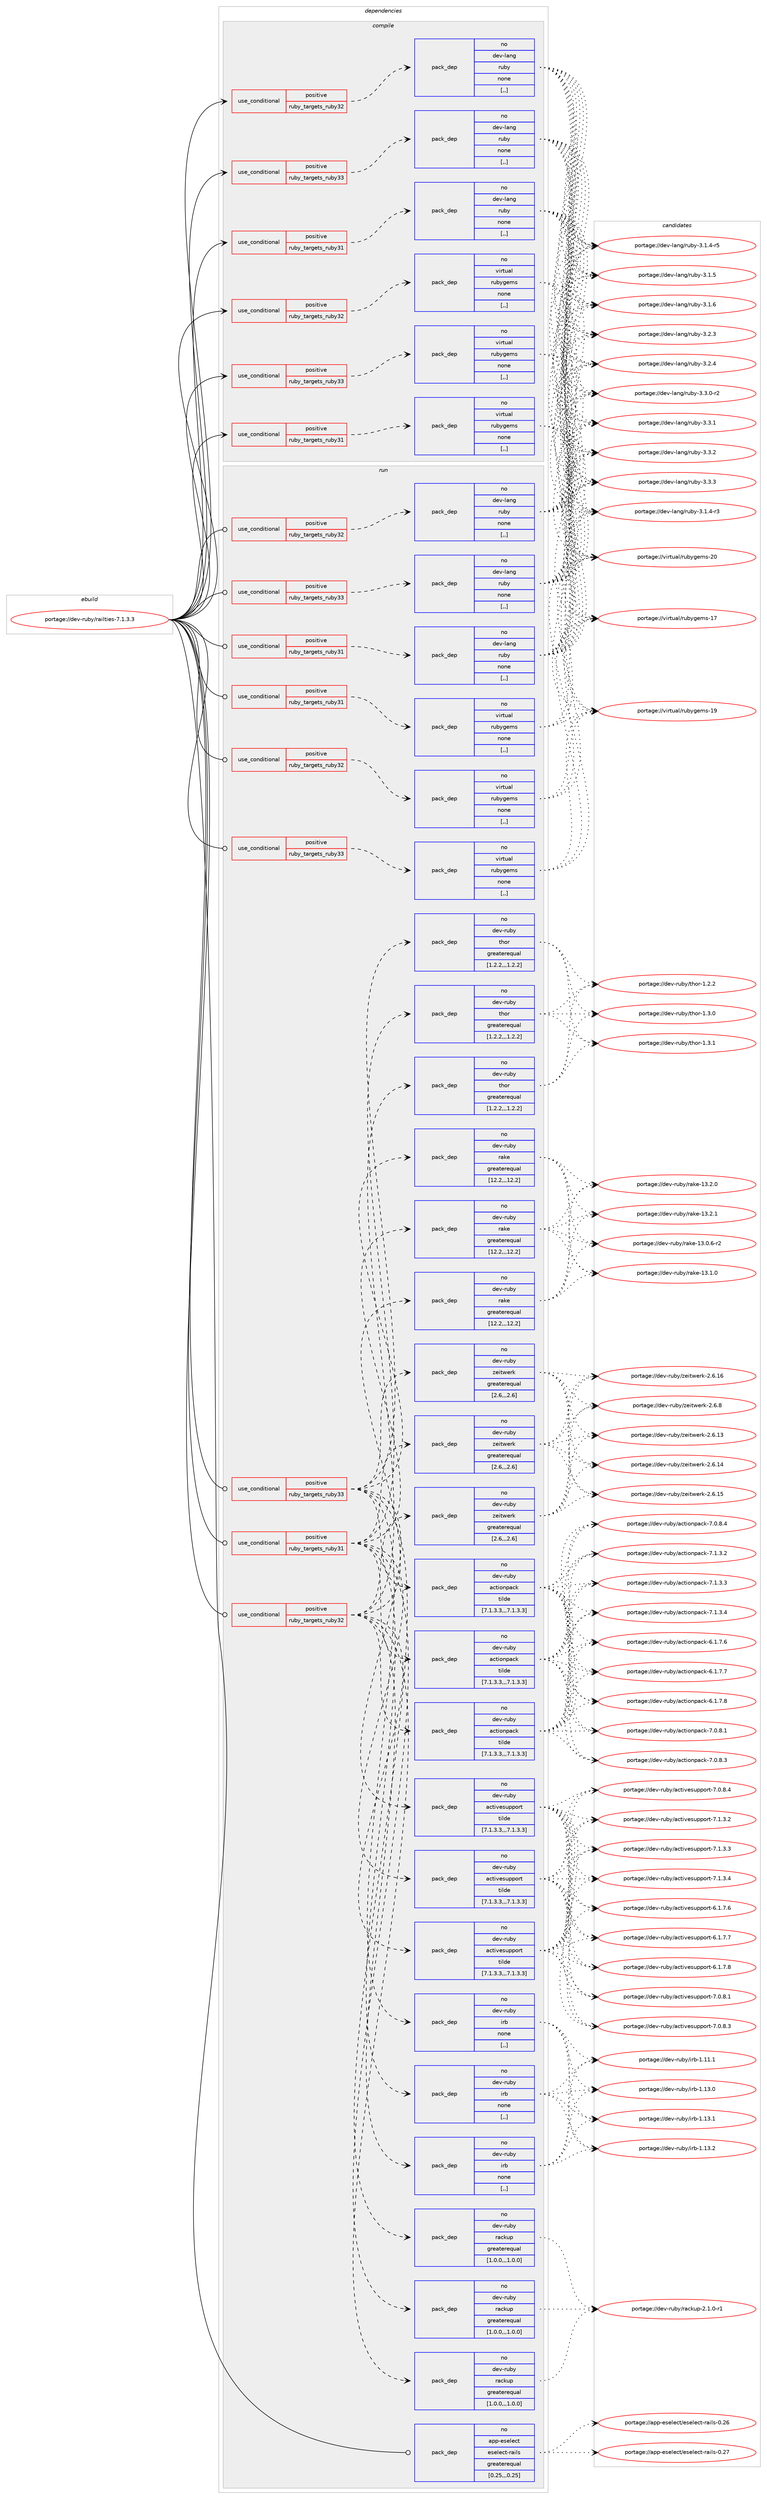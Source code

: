 digraph prolog {

# *************
# Graph options
# *************

newrank=true;
concentrate=true;
compound=true;
graph [rankdir=LR,fontname=Helvetica,fontsize=10,ranksep=1.5];#, ranksep=2.5, nodesep=0.2];
edge  [arrowhead=vee];
node  [fontname=Helvetica,fontsize=10];

# **********
# The ebuild
# **********

subgraph cluster_leftcol {
color=gray;
rank=same;
label=<<i>ebuild</i>>;
id [label="portage://dev-ruby/railties-7.1.3.3", color=red, width=4, href="../dev-ruby/railties-7.1.3.3.svg"];
}

# ****************
# The dependencies
# ****************

subgraph cluster_midcol {
color=gray;
label=<<i>dependencies</i>>;
subgraph cluster_compile {
fillcolor="#eeeeee";
style=filled;
label=<<i>compile</i>>;
subgraph cond52170 {
dependency192394 [label=<<TABLE BORDER="0" CELLBORDER="1" CELLSPACING="0" CELLPADDING="4"><TR><TD ROWSPAN="3" CELLPADDING="10">use_conditional</TD></TR><TR><TD>positive</TD></TR><TR><TD>ruby_targets_ruby31</TD></TR></TABLE>>, shape=none, color=red];
subgraph pack138907 {
dependency192395 [label=<<TABLE BORDER="0" CELLBORDER="1" CELLSPACING="0" CELLPADDING="4" WIDTH="220"><TR><TD ROWSPAN="6" CELLPADDING="30">pack_dep</TD></TR><TR><TD WIDTH="110">no</TD></TR><TR><TD>dev-lang</TD></TR><TR><TD>ruby</TD></TR><TR><TD>none</TD></TR><TR><TD>[,,]</TD></TR></TABLE>>, shape=none, color=blue];
}
dependency192394:e -> dependency192395:w [weight=20,style="dashed",arrowhead="vee"];
}
id:e -> dependency192394:w [weight=20,style="solid",arrowhead="vee"];
subgraph cond52171 {
dependency192396 [label=<<TABLE BORDER="0" CELLBORDER="1" CELLSPACING="0" CELLPADDING="4"><TR><TD ROWSPAN="3" CELLPADDING="10">use_conditional</TD></TR><TR><TD>positive</TD></TR><TR><TD>ruby_targets_ruby31</TD></TR></TABLE>>, shape=none, color=red];
subgraph pack138908 {
dependency192397 [label=<<TABLE BORDER="0" CELLBORDER="1" CELLSPACING="0" CELLPADDING="4" WIDTH="220"><TR><TD ROWSPAN="6" CELLPADDING="30">pack_dep</TD></TR><TR><TD WIDTH="110">no</TD></TR><TR><TD>virtual</TD></TR><TR><TD>rubygems</TD></TR><TR><TD>none</TD></TR><TR><TD>[,,]</TD></TR></TABLE>>, shape=none, color=blue];
}
dependency192396:e -> dependency192397:w [weight=20,style="dashed",arrowhead="vee"];
}
id:e -> dependency192396:w [weight=20,style="solid",arrowhead="vee"];
subgraph cond52172 {
dependency192398 [label=<<TABLE BORDER="0" CELLBORDER="1" CELLSPACING="0" CELLPADDING="4"><TR><TD ROWSPAN="3" CELLPADDING="10">use_conditional</TD></TR><TR><TD>positive</TD></TR><TR><TD>ruby_targets_ruby32</TD></TR></TABLE>>, shape=none, color=red];
subgraph pack138909 {
dependency192399 [label=<<TABLE BORDER="0" CELLBORDER="1" CELLSPACING="0" CELLPADDING="4" WIDTH="220"><TR><TD ROWSPAN="6" CELLPADDING="30">pack_dep</TD></TR><TR><TD WIDTH="110">no</TD></TR><TR><TD>dev-lang</TD></TR><TR><TD>ruby</TD></TR><TR><TD>none</TD></TR><TR><TD>[,,]</TD></TR></TABLE>>, shape=none, color=blue];
}
dependency192398:e -> dependency192399:w [weight=20,style="dashed",arrowhead="vee"];
}
id:e -> dependency192398:w [weight=20,style="solid",arrowhead="vee"];
subgraph cond52173 {
dependency192400 [label=<<TABLE BORDER="0" CELLBORDER="1" CELLSPACING="0" CELLPADDING="4"><TR><TD ROWSPAN="3" CELLPADDING="10">use_conditional</TD></TR><TR><TD>positive</TD></TR><TR><TD>ruby_targets_ruby32</TD></TR></TABLE>>, shape=none, color=red];
subgraph pack138910 {
dependency192401 [label=<<TABLE BORDER="0" CELLBORDER="1" CELLSPACING="0" CELLPADDING="4" WIDTH="220"><TR><TD ROWSPAN="6" CELLPADDING="30">pack_dep</TD></TR><TR><TD WIDTH="110">no</TD></TR><TR><TD>virtual</TD></TR><TR><TD>rubygems</TD></TR><TR><TD>none</TD></TR><TR><TD>[,,]</TD></TR></TABLE>>, shape=none, color=blue];
}
dependency192400:e -> dependency192401:w [weight=20,style="dashed",arrowhead="vee"];
}
id:e -> dependency192400:w [weight=20,style="solid",arrowhead="vee"];
subgraph cond52174 {
dependency192402 [label=<<TABLE BORDER="0" CELLBORDER="1" CELLSPACING="0" CELLPADDING="4"><TR><TD ROWSPAN="3" CELLPADDING="10">use_conditional</TD></TR><TR><TD>positive</TD></TR><TR><TD>ruby_targets_ruby33</TD></TR></TABLE>>, shape=none, color=red];
subgraph pack138911 {
dependency192403 [label=<<TABLE BORDER="0" CELLBORDER="1" CELLSPACING="0" CELLPADDING="4" WIDTH="220"><TR><TD ROWSPAN="6" CELLPADDING="30">pack_dep</TD></TR><TR><TD WIDTH="110">no</TD></TR><TR><TD>dev-lang</TD></TR><TR><TD>ruby</TD></TR><TR><TD>none</TD></TR><TR><TD>[,,]</TD></TR></TABLE>>, shape=none, color=blue];
}
dependency192402:e -> dependency192403:w [weight=20,style="dashed",arrowhead="vee"];
}
id:e -> dependency192402:w [weight=20,style="solid",arrowhead="vee"];
subgraph cond52175 {
dependency192404 [label=<<TABLE BORDER="0" CELLBORDER="1" CELLSPACING="0" CELLPADDING="4"><TR><TD ROWSPAN="3" CELLPADDING="10">use_conditional</TD></TR><TR><TD>positive</TD></TR><TR><TD>ruby_targets_ruby33</TD></TR></TABLE>>, shape=none, color=red];
subgraph pack138912 {
dependency192405 [label=<<TABLE BORDER="0" CELLBORDER="1" CELLSPACING="0" CELLPADDING="4" WIDTH="220"><TR><TD ROWSPAN="6" CELLPADDING="30">pack_dep</TD></TR><TR><TD WIDTH="110">no</TD></TR><TR><TD>virtual</TD></TR><TR><TD>rubygems</TD></TR><TR><TD>none</TD></TR><TR><TD>[,,]</TD></TR></TABLE>>, shape=none, color=blue];
}
dependency192404:e -> dependency192405:w [weight=20,style="dashed",arrowhead="vee"];
}
id:e -> dependency192404:w [weight=20,style="solid",arrowhead="vee"];
}
subgraph cluster_compileandrun {
fillcolor="#eeeeee";
style=filled;
label=<<i>compile and run</i>>;
}
subgraph cluster_run {
fillcolor="#eeeeee";
style=filled;
label=<<i>run</i>>;
subgraph cond52176 {
dependency192406 [label=<<TABLE BORDER="0" CELLBORDER="1" CELLSPACING="0" CELLPADDING="4"><TR><TD ROWSPAN="3" CELLPADDING="10">use_conditional</TD></TR><TR><TD>positive</TD></TR><TR><TD>ruby_targets_ruby31</TD></TR></TABLE>>, shape=none, color=red];
subgraph pack138913 {
dependency192407 [label=<<TABLE BORDER="0" CELLBORDER="1" CELLSPACING="0" CELLPADDING="4" WIDTH="220"><TR><TD ROWSPAN="6" CELLPADDING="30">pack_dep</TD></TR><TR><TD WIDTH="110">no</TD></TR><TR><TD>dev-lang</TD></TR><TR><TD>ruby</TD></TR><TR><TD>none</TD></TR><TR><TD>[,,]</TD></TR></TABLE>>, shape=none, color=blue];
}
dependency192406:e -> dependency192407:w [weight=20,style="dashed",arrowhead="vee"];
}
id:e -> dependency192406:w [weight=20,style="solid",arrowhead="odot"];
subgraph cond52177 {
dependency192408 [label=<<TABLE BORDER="0" CELLBORDER="1" CELLSPACING="0" CELLPADDING="4"><TR><TD ROWSPAN="3" CELLPADDING="10">use_conditional</TD></TR><TR><TD>positive</TD></TR><TR><TD>ruby_targets_ruby31</TD></TR></TABLE>>, shape=none, color=red];
subgraph pack138914 {
dependency192409 [label=<<TABLE BORDER="0" CELLBORDER="1" CELLSPACING="0" CELLPADDING="4" WIDTH="220"><TR><TD ROWSPAN="6" CELLPADDING="30">pack_dep</TD></TR><TR><TD WIDTH="110">no</TD></TR><TR><TD>dev-ruby</TD></TR><TR><TD>actionpack</TD></TR><TR><TD>tilde</TD></TR><TR><TD>[7.1.3.3,,,7.1.3.3]</TD></TR></TABLE>>, shape=none, color=blue];
}
dependency192408:e -> dependency192409:w [weight=20,style="dashed",arrowhead="vee"];
subgraph pack138915 {
dependency192410 [label=<<TABLE BORDER="0" CELLBORDER="1" CELLSPACING="0" CELLPADDING="4" WIDTH="220"><TR><TD ROWSPAN="6" CELLPADDING="30">pack_dep</TD></TR><TR><TD WIDTH="110">no</TD></TR><TR><TD>dev-ruby</TD></TR><TR><TD>activesupport</TD></TR><TR><TD>tilde</TD></TR><TR><TD>[7.1.3.3,,,7.1.3.3]</TD></TR></TABLE>>, shape=none, color=blue];
}
dependency192408:e -> dependency192410:w [weight=20,style="dashed",arrowhead="vee"];
subgraph pack138916 {
dependency192411 [label=<<TABLE BORDER="0" CELLBORDER="1" CELLSPACING="0" CELLPADDING="4" WIDTH="220"><TR><TD ROWSPAN="6" CELLPADDING="30">pack_dep</TD></TR><TR><TD WIDTH="110">no</TD></TR><TR><TD>dev-ruby</TD></TR><TR><TD>irb</TD></TR><TR><TD>none</TD></TR><TR><TD>[,,]</TD></TR></TABLE>>, shape=none, color=blue];
}
dependency192408:e -> dependency192411:w [weight=20,style="dashed",arrowhead="vee"];
subgraph pack138917 {
dependency192412 [label=<<TABLE BORDER="0" CELLBORDER="1" CELLSPACING="0" CELLPADDING="4" WIDTH="220"><TR><TD ROWSPAN="6" CELLPADDING="30">pack_dep</TD></TR><TR><TD WIDTH="110">no</TD></TR><TR><TD>dev-ruby</TD></TR><TR><TD>rackup</TD></TR><TR><TD>greaterequal</TD></TR><TR><TD>[1.0.0,,,1.0.0]</TD></TR></TABLE>>, shape=none, color=blue];
}
dependency192408:e -> dependency192412:w [weight=20,style="dashed",arrowhead="vee"];
subgraph pack138918 {
dependency192413 [label=<<TABLE BORDER="0" CELLBORDER="1" CELLSPACING="0" CELLPADDING="4" WIDTH="220"><TR><TD ROWSPAN="6" CELLPADDING="30">pack_dep</TD></TR><TR><TD WIDTH="110">no</TD></TR><TR><TD>dev-ruby</TD></TR><TR><TD>rake</TD></TR><TR><TD>greaterequal</TD></TR><TR><TD>[12.2,,,12.2]</TD></TR></TABLE>>, shape=none, color=blue];
}
dependency192408:e -> dependency192413:w [weight=20,style="dashed",arrowhead="vee"];
subgraph pack138919 {
dependency192414 [label=<<TABLE BORDER="0" CELLBORDER="1" CELLSPACING="0" CELLPADDING="4" WIDTH="220"><TR><TD ROWSPAN="6" CELLPADDING="30">pack_dep</TD></TR><TR><TD WIDTH="110">no</TD></TR><TR><TD>dev-ruby</TD></TR><TR><TD>thor</TD></TR><TR><TD>greaterequal</TD></TR><TR><TD>[1.2.2,,,1.2.2]</TD></TR></TABLE>>, shape=none, color=blue];
}
dependency192408:e -> dependency192414:w [weight=20,style="dashed",arrowhead="vee"];
subgraph pack138920 {
dependency192415 [label=<<TABLE BORDER="0" CELLBORDER="1" CELLSPACING="0" CELLPADDING="4" WIDTH="220"><TR><TD ROWSPAN="6" CELLPADDING="30">pack_dep</TD></TR><TR><TD WIDTH="110">no</TD></TR><TR><TD>dev-ruby</TD></TR><TR><TD>zeitwerk</TD></TR><TR><TD>greaterequal</TD></TR><TR><TD>[2.6,,,2.6]</TD></TR></TABLE>>, shape=none, color=blue];
}
dependency192408:e -> dependency192415:w [weight=20,style="dashed",arrowhead="vee"];
}
id:e -> dependency192408:w [weight=20,style="solid",arrowhead="odot"];
subgraph cond52178 {
dependency192416 [label=<<TABLE BORDER="0" CELLBORDER="1" CELLSPACING="0" CELLPADDING="4"><TR><TD ROWSPAN="3" CELLPADDING="10">use_conditional</TD></TR><TR><TD>positive</TD></TR><TR><TD>ruby_targets_ruby31</TD></TR></TABLE>>, shape=none, color=red];
subgraph pack138921 {
dependency192417 [label=<<TABLE BORDER="0" CELLBORDER="1" CELLSPACING="0" CELLPADDING="4" WIDTH="220"><TR><TD ROWSPAN="6" CELLPADDING="30">pack_dep</TD></TR><TR><TD WIDTH="110">no</TD></TR><TR><TD>virtual</TD></TR><TR><TD>rubygems</TD></TR><TR><TD>none</TD></TR><TR><TD>[,,]</TD></TR></TABLE>>, shape=none, color=blue];
}
dependency192416:e -> dependency192417:w [weight=20,style="dashed",arrowhead="vee"];
}
id:e -> dependency192416:w [weight=20,style="solid",arrowhead="odot"];
subgraph cond52179 {
dependency192418 [label=<<TABLE BORDER="0" CELLBORDER="1" CELLSPACING="0" CELLPADDING="4"><TR><TD ROWSPAN="3" CELLPADDING="10">use_conditional</TD></TR><TR><TD>positive</TD></TR><TR><TD>ruby_targets_ruby32</TD></TR></TABLE>>, shape=none, color=red];
subgraph pack138922 {
dependency192419 [label=<<TABLE BORDER="0" CELLBORDER="1" CELLSPACING="0" CELLPADDING="4" WIDTH="220"><TR><TD ROWSPAN="6" CELLPADDING="30">pack_dep</TD></TR><TR><TD WIDTH="110">no</TD></TR><TR><TD>dev-lang</TD></TR><TR><TD>ruby</TD></TR><TR><TD>none</TD></TR><TR><TD>[,,]</TD></TR></TABLE>>, shape=none, color=blue];
}
dependency192418:e -> dependency192419:w [weight=20,style="dashed",arrowhead="vee"];
}
id:e -> dependency192418:w [weight=20,style="solid",arrowhead="odot"];
subgraph cond52180 {
dependency192420 [label=<<TABLE BORDER="0" CELLBORDER="1" CELLSPACING="0" CELLPADDING="4"><TR><TD ROWSPAN="3" CELLPADDING="10">use_conditional</TD></TR><TR><TD>positive</TD></TR><TR><TD>ruby_targets_ruby32</TD></TR></TABLE>>, shape=none, color=red];
subgraph pack138923 {
dependency192421 [label=<<TABLE BORDER="0" CELLBORDER="1" CELLSPACING="0" CELLPADDING="4" WIDTH="220"><TR><TD ROWSPAN="6" CELLPADDING="30">pack_dep</TD></TR><TR><TD WIDTH="110">no</TD></TR><TR><TD>dev-ruby</TD></TR><TR><TD>actionpack</TD></TR><TR><TD>tilde</TD></TR><TR><TD>[7.1.3.3,,,7.1.3.3]</TD></TR></TABLE>>, shape=none, color=blue];
}
dependency192420:e -> dependency192421:w [weight=20,style="dashed",arrowhead="vee"];
subgraph pack138924 {
dependency192422 [label=<<TABLE BORDER="0" CELLBORDER="1" CELLSPACING="0" CELLPADDING="4" WIDTH="220"><TR><TD ROWSPAN="6" CELLPADDING="30">pack_dep</TD></TR><TR><TD WIDTH="110">no</TD></TR><TR><TD>dev-ruby</TD></TR><TR><TD>activesupport</TD></TR><TR><TD>tilde</TD></TR><TR><TD>[7.1.3.3,,,7.1.3.3]</TD></TR></TABLE>>, shape=none, color=blue];
}
dependency192420:e -> dependency192422:w [weight=20,style="dashed",arrowhead="vee"];
subgraph pack138925 {
dependency192423 [label=<<TABLE BORDER="0" CELLBORDER="1" CELLSPACING="0" CELLPADDING="4" WIDTH="220"><TR><TD ROWSPAN="6" CELLPADDING="30">pack_dep</TD></TR><TR><TD WIDTH="110">no</TD></TR><TR><TD>dev-ruby</TD></TR><TR><TD>irb</TD></TR><TR><TD>none</TD></TR><TR><TD>[,,]</TD></TR></TABLE>>, shape=none, color=blue];
}
dependency192420:e -> dependency192423:w [weight=20,style="dashed",arrowhead="vee"];
subgraph pack138926 {
dependency192424 [label=<<TABLE BORDER="0" CELLBORDER="1" CELLSPACING="0" CELLPADDING="4" WIDTH="220"><TR><TD ROWSPAN="6" CELLPADDING="30">pack_dep</TD></TR><TR><TD WIDTH="110">no</TD></TR><TR><TD>dev-ruby</TD></TR><TR><TD>rackup</TD></TR><TR><TD>greaterequal</TD></TR><TR><TD>[1.0.0,,,1.0.0]</TD></TR></TABLE>>, shape=none, color=blue];
}
dependency192420:e -> dependency192424:w [weight=20,style="dashed",arrowhead="vee"];
subgraph pack138927 {
dependency192425 [label=<<TABLE BORDER="0" CELLBORDER="1" CELLSPACING="0" CELLPADDING="4" WIDTH="220"><TR><TD ROWSPAN="6" CELLPADDING="30">pack_dep</TD></TR><TR><TD WIDTH="110">no</TD></TR><TR><TD>dev-ruby</TD></TR><TR><TD>rake</TD></TR><TR><TD>greaterequal</TD></TR><TR><TD>[12.2,,,12.2]</TD></TR></TABLE>>, shape=none, color=blue];
}
dependency192420:e -> dependency192425:w [weight=20,style="dashed",arrowhead="vee"];
subgraph pack138928 {
dependency192426 [label=<<TABLE BORDER="0" CELLBORDER="1" CELLSPACING="0" CELLPADDING="4" WIDTH="220"><TR><TD ROWSPAN="6" CELLPADDING="30">pack_dep</TD></TR><TR><TD WIDTH="110">no</TD></TR><TR><TD>dev-ruby</TD></TR><TR><TD>thor</TD></TR><TR><TD>greaterequal</TD></TR><TR><TD>[1.2.2,,,1.2.2]</TD></TR></TABLE>>, shape=none, color=blue];
}
dependency192420:e -> dependency192426:w [weight=20,style="dashed",arrowhead="vee"];
subgraph pack138929 {
dependency192427 [label=<<TABLE BORDER="0" CELLBORDER="1" CELLSPACING="0" CELLPADDING="4" WIDTH="220"><TR><TD ROWSPAN="6" CELLPADDING="30">pack_dep</TD></TR><TR><TD WIDTH="110">no</TD></TR><TR><TD>dev-ruby</TD></TR><TR><TD>zeitwerk</TD></TR><TR><TD>greaterequal</TD></TR><TR><TD>[2.6,,,2.6]</TD></TR></TABLE>>, shape=none, color=blue];
}
dependency192420:e -> dependency192427:w [weight=20,style="dashed",arrowhead="vee"];
}
id:e -> dependency192420:w [weight=20,style="solid",arrowhead="odot"];
subgraph cond52181 {
dependency192428 [label=<<TABLE BORDER="0" CELLBORDER="1" CELLSPACING="0" CELLPADDING="4"><TR><TD ROWSPAN="3" CELLPADDING="10">use_conditional</TD></TR><TR><TD>positive</TD></TR><TR><TD>ruby_targets_ruby32</TD></TR></TABLE>>, shape=none, color=red];
subgraph pack138930 {
dependency192429 [label=<<TABLE BORDER="0" CELLBORDER="1" CELLSPACING="0" CELLPADDING="4" WIDTH="220"><TR><TD ROWSPAN="6" CELLPADDING="30">pack_dep</TD></TR><TR><TD WIDTH="110">no</TD></TR><TR><TD>virtual</TD></TR><TR><TD>rubygems</TD></TR><TR><TD>none</TD></TR><TR><TD>[,,]</TD></TR></TABLE>>, shape=none, color=blue];
}
dependency192428:e -> dependency192429:w [weight=20,style="dashed",arrowhead="vee"];
}
id:e -> dependency192428:w [weight=20,style="solid",arrowhead="odot"];
subgraph cond52182 {
dependency192430 [label=<<TABLE BORDER="0" CELLBORDER="1" CELLSPACING="0" CELLPADDING="4"><TR><TD ROWSPAN="3" CELLPADDING="10">use_conditional</TD></TR><TR><TD>positive</TD></TR><TR><TD>ruby_targets_ruby33</TD></TR></TABLE>>, shape=none, color=red];
subgraph pack138931 {
dependency192431 [label=<<TABLE BORDER="0" CELLBORDER="1" CELLSPACING="0" CELLPADDING="4" WIDTH="220"><TR><TD ROWSPAN="6" CELLPADDING="30">pack_dep</TD></TR><TR><TD WIDTH="110">no</TD></TR><TR><TD>dev-lang</TD></TR><TR><TD>ruby</TD></TR><TR><TD>none</TD></TR><TR><TD>[,,]</TD></TR></TABLE>>, shape=none, color=blue];
}
dependency192430:e -> dependency192431:w [weight=20,style="dashed",arrowhead="vee"];
}
id:e -> dependency192430:w [weight=20,style="solid",arrowhead="odot"];
subgraph cond52183 {
dependency192432 [label=<<TABLE BORDER="0" CELLBORDER="1" CELLSPACING="0" CELLPADDING="4"><TR><TD ROWSPAN="3" CELLPADDING="10">use_conditional</TD></TR><TR><TD>positive</TD></TR><TR><TD>ruby_targets_ruby33</TD></TR></TABLE>>, shape=none, color=red];
subgraph pack138932 {
dependency192433 [label=<<TABLE BORDER="0" CELLBORDER="1" CELLSPACING="0" CELLPADDING="4" WIDTH="220"><TR><TD ROWSPAN="6" CELLPADDING="30">pack_dep</TD></TR><TR><TD WIDTH="110">no</TD></TR><TR><TD>dev-ruby</TD></TR><TR><TD>actionpack</TD></TR><TR><TD>tilde</TD></TR><TR><TD>[7.1.3.3,,,7.1.3.3]</TD></TR></TABLE>>, shape=none, color=blue];
}
dependency192432:e -> dependency192433:w [weight=20,style="dashed",arrowhead="vee"];
subgraph pack138933 {
dependency192434 [label=<<TABLE BORDER="0" CELLBORDER="1" CELLSPACING="0" CELLPADDING="4" WIDTH="220"><TR><TD ROWSPAN="6" CELLPADDING="30">pack_dep</TD></TR><TR><TD WIDTH="110">no</TD></TR><TR><TD>dev-ruby</TD></TR><TR><TD>activesupport</TD></TR><TR><TD>tilde</TD></TR><TR><TD>[7.1.3.3,,,7.1.3.3]</TD></TR></TABLE>>, shape=none, color=blue];
}
dependency192432:e -> dependency192434:w [weight=20,style="dashed",arrowhead="vee"];
subgraph pack138934 {
dependency192435 [label=<<TABLE BORDER="0" CELLBORDER="1" CELLSPACING="0" CELLPADDING="4" WIDTH="220"><TR><TD ROWSPAN="6" CELLPADDING="30">pack_dep</TD></TR><TR><TD WIDTH="110">no</TD></TR><TR><TD>dev-ruby</TD></TR><TR><TD>irb</TD></TR><TR><TD>none</TD></TR><TR><TD>[,,]</TD></TR></TABLE>>, shape=none, color=blue];
}
dependency192432:e -> dependency192435:w [weight=20,style="dashed",arrowhead="vee"];
subgraph pack138935 {
dependency192436 [label=<<TABLE BORDER="0" CELLBORDER="1" CELLSPACING="0" CELLPADDING="4" WIDTH="220"><TR><TD ROWSPAN="6" CELLPADDING="30">pack_dep</TD></TR><TR><TD WIDTH="110">no</TD></TR><TR><TD>dev-ruby</TD></TR><TR><TD>rackup</TD></TR><TR><TD>greaterequal</TD></TR><TR><TD>[1.0.0,,,1.0.0]</TD></TR></TABLE>>, shape=none, color=blue];
}
dependency192432:e -> dependency192436:w [weight=20,style="dashed",arrowhead="vee"];
subgraph pack138936 {
dependency192437 [label=<<TABLE BORDER="0" CELLBORDER="1" CELLSPACING="0" CELLPADDING="4" WIDTH="220"><TR><TD ROWSPAN="6" CELLPADDING="30">pack_dep</TD></TR><TR><TD WIDTH="110">no</TD></TR><TR><TD>dev-ruby</TD></TR><TR><TD>rake</TD></TR><TR><TD>greaterequal</TD></TR><TR><TD>[12.2,,,12.2]</TD></TR></TABLE>>, shape=none, color=blue];
}
dependency192432:e -> dependency192437:w [weight=20,style="dashed",arrowhead="vee"];
subgraph pack138937 {
dependency192438 [label=<<TABLE BORDER="0" CELLBORDER="1" CELLSPACING="0" CELLPADDING="4" WIDTH="220"><TR><TD ROWSPAN="6" CELLPADDING="30">pack_dep</TD></TR><TR><TD WIDTH="110">no</TD></TR><TR><TD>dev-ruby</TD></TR><TR><TD>thor</TD></TR><TR><TD>greaterequal</TD></TR><TR><TD>[1.2.2,,,1.2.2]</TD></TR></TABLE>>, shape=none, color=blue];
}
dependency192432:e -> dependency192438:w [weight=20,style="dashed",arrowhead="vee"];
subgraph pack138938 {
dependency192439 [label=<<TABLE BORDER="0" CELLBORDER="1" CELLSPACING="0" CELLPADDING="4" WIDTH="220"><TR><TD ROWSPAN="6" CELLPADDING="30">pack_dep</TD></TR><TR><TD WIDTH="110">no</TD></TR><TR><TD>dev-ruby</TD></TR><TR><TD>zeitwerk</TD></TR><TR><TD>greaterequal</TD></TR><TR><TD>[2.6,,,2.6]</TD></TR></TABLE>>, shape=none, color=blue];
}
dependency192432:e -> dependency192439:w [weight=20,style="dashed",arrowhead="vee"];
}
id:e -> dependency192432:w [weight=20,style="solid",arrowhead="odot"];
subgraph cond52184 {
dependency192440 [label=<<TABLE BORDER="0" CELLBORDER="1" CELLSPACING="0" CELLPADDING="4"><TR><TD ROWSPAN="3" CELLPADDING="10">use_conditional</TD></TR><TR><TD>positive</TD></TR><TR><TD>ruby_targets_ruby33</TD></TR></TABLE>>, shape=none, color=red];
subgraph pack138939 {
dependency192441 [label=<<TABLE BORDER="0" CELLBORDER="1" CELLSPACING="0" CELLPADDING="4" WIDTH="220"><TR><TD ROWSPAN="6" CELLPADDING="30">pack_dep</TD></TR><TR><TD WIDTH="110">no</TD></TR><TR><TD>virtual</TD></TR><TR><TD>rubygems</TD></TR><TR><TD>none</TD></TR><TR><TD>[,,]</TD></TR></TABLE>>, shape=none, color=blue];
}
dependency192440:e -> dependency192441:w [weight=20,style="dashed",arrowhead="vee"];
}
id:e -> dependency192440:w [weight=20,style="solid",arrowhead="odot"];
subgraph pack138940 {
dependency192442 [label=<<TABLE BORDER="0" CELLBORDER="1" CELLSPACING="0" CELLPADDING="4" WIDTH="220"><TR><TD ROWSPAN="6" CELLPADDING="30">pack_dep</TD></TR><TR><TD WIDTH="110">no</TD></TR><TR><TD>app-eselect</TD></TR><TR><TD>eselect-rails</TD></TR><TR><TD>greaterequal</TD></TR><TR><TD>[0.25,,,0.25]</TD></TR></TABLE>>, shape=none, color=blue];
}
id:e -> dependency192442:w [weight=20,style="solid",arrowhead="odot"];
}
}

# **************
# The candidates
# **************

subgraph cluster_choices {
rank=same;
color=gray;
label=<<i>candidates</i>>;

subgraph choice138907 {
color=black;
nodesep=1;
choice100101118451089711010347114117981214551464946524511451 [label="portage://dev-lang/ruby-3.1.4-r3", color=red, width=4,href="../dev-lang/ruby-3.1.4-r3.svg"];
choice100101118451089711010347114117981214551464946524511453 [label="portage://dev-lang/ruby-3.1.4-r5", color=red, width=4,href="../dev-lang/ruby-3.1.4-r5.svg"];
choice10010111845108971101034711411798121455146494653 [label="portage://dev-lang/ruby-3.1.5", color=red, width=4,href="../dev-lang/ruby-3.1.5.svg"];
choice10010111845108971101034711411798121455146494654 [label="portage://dev-lang/ruby-3.1.6", color=red, width=4,href="../dev-lang/ruby-3.1.6.svg"];
choice10010111845108971101034711411798121455146504651 [label="portage://dev-lang/ruby-3.2.3", color=red, width=4,href="../dev-lang/ruby-3.2.3.svg"];
choice10010111845108971101034711411798121455146504652 [label="portage://dev-lang/ruby-3.2.4", color=red, width=4,href="../dev-lang/ruby-3.2.4.svg"];
choice100101118451089711010347114117981214551465146484511450 [label="portage://dev-lang/ruby-3.3.0-r2", color=red, width=4,href="../dev-lang/ruby-3.3.0-r2.svg"];
choice10010111845108971101034711411798121455146514649 [label="portage://dev-lang/ruby-3.3.1", color=red, width=4,href="../dev-lang/ruby-3.3.1.svg"];
choice10010111845108971101034711411798121455146514650 [label="portage://dev-lang/ruby-3.3.2", color=red, width=4,href="../dev-lang/ruby-3.3.2.svg"];
choice10010111845108971101034711411798121455146514651 [label="portage://dev-lang/ruby-3.3.3", color=red, width=4,href="../dev-lang/ruby-3.3.3.svg"];
dependency192395:e -> choice100101118451089711010347114117981214551464946524511451:w [style=dotted,weight="100"];
dependency192395:e -> choice100101118451089711010347114117981214551464946524511453:w [style=dotted,weight="100"];
dependency192395:e -> choice10010111845108971101034711411798121455146494653:w [style=dotted,weight="100"];
dependency192395:e -> choice10010111845108971101034711411798121455146494654:w [style=dotted,weight="100"];
dependency192395:e -> choice10010111845108971101034711411798121455146504651:w [style=dotted,weight="100"];
dependency192395:e -> choice10010111845108971101034711411798121455146504652:w [style=dotted,weight="100"];
dependency192395:e -> choice100101118451089711010347114117981214551465146484511450:w [style=dotted,weight="100"];
dependency192395:e -> choice10010111845108971101034711411798121455146514649:w [style=dotted,weight="100"];
dependency192395:e -> choice10010111845108971101034711411798121455146514650:w [style=dotted,weight="100"];
dependency192395:e -> choice10010111845108971101034711411798121455146514651:w [style=dotted,weight="100"];
}
subgraph choice138908 {
color=black;
nodesep=1;
choice118105114116117971084711411798121103101109115454955 [label="portage://virtual/rubygems-17", color=red, width=4,href="../virtual/rubygems-17.svg"];
choice118105114116117971084711411798121103101109115454957 [label="portage://virtual/rubygems-19", color=red, width=4,href="../virtual/rubygems-19.svg"];
choice118105114116117971084711411798121103101109115455048 [label="portage://virtual/rubygems-20", color=red, width=4,href="../virtual/rubygems-20.svg"];
dependency192397:e -> choice118105114116117971084711411798121103101109115454955:w [style=dotted,weight="100"];
dependency192397:e -> choice118105114116117971084711411798121103101109115454957:w [style=dotted,weight="100"];
dependency192397:e -> choice118105114116117971084711411798121103101109115455048:w [style=dotted,weight="100"];
}
subgraph choice138909 {
color=black;
nodesep=1;
choice100101118451089711010347114117981214551464946524511451 [label="portage://dev-lang/ruby-3.1.4-r3", color=red, width=4,href="../dev-lang/ruby-3.1.4-r3.svg"];
choice100101118451089711010347114117981214551464946524511453 [label="portage://dev-lang/ruby-3.1.4-r5", color=red, width=4,href="../dev-lang/ruby-3.1.4-r5.svg"];
choice10010111845108971101034711411798121455146494653 [label="portage://dev-lang/ruby-3.1.5", color=red, width=4,href="../dev-lang/ruby-3.1.5.svg"];
choice10010111845108971101034711411798121455146494654 [label="portage://dev-lang/ruby-3.1.6", color=red, width=4,href="../dev-lang/ruby-3.1.6.svg"];
choice10010111845108971101034711411798121455146504651 [label="portage://dev-lang/ruby-3.2.3", color=red, width=4,href="../dev-lang/ruby-3.2.3.svg"];
choice10010111845108971101034711411798121455146504652 [label="portage://dev-lang/ruby-3.2.4", color=red, width=4,href="../dev-lang/ruby-3.2.4.svg"];
choice100101118451089711010347114117981214551465146484511450 [label="portage://dev-lang/ruby-3.3.0-r2", color=red, width=4,href="../dev-lang/ruby-3.3.0-r2.svg"];
choice10010111845108971101034711411798121455146514649 [label="portage://dev-lang/ruby-3.3.1", color=red, width=4,href="../dev-lang/ruby-3.3.1.svg"];
choice10010111845108971101034711411798121455146514650 [label="portage://dev-lang/ruby-3.3.2", color=red, width=4,href="../dev-lang/ruby-3.3.2.svg"];
choice10010111845108971101034711411798121455146514651 [label="portage://dev-lang/ruby-3.3.3", color=red, width=4,href="../dev-lang/ruby-3.3.3.svg"];
dependency192399:e -> choice100101118451089711010347114117981214551464946524511451:w [style=dotted,weight="100"];
dependency192399:e -> choice100101118451089711010347114117981214551464946524511453:w [style=dotted,weight="100"];
dependency192399:e -> choice10010111845108971101034711411798121455146494653:w [style=dotted,weight="100"];
dependency192399:e -> choice10010111845108971101034711411798121455146494654:w [style=dotted,weight="100"];
dependency192399:e -> choice10010111845108971101034711411798121455146504651:w [style=dotted,weight="100"];
dependency192399:e -> choice10010111845108971101034711411798121455146504652:w [style=dotted,weight="100"];
dependency192399:e -> choice100101118451089711010347114117981214551465146484511450:w [style=dotted,weight="100"];
dependency192399:e -> choice10010111845108971101034711411798121455146514649:w [style=dotted,weight="100"];
dependency192399:e -> choice10010111845108971101034711411798121455146514650:w [style=dotted,weight="100"];
dependency192399:e -> choice10010111845108971101034711411798121455146514651:w [style=dotted,weight="100"];
}
subgraph choice138910 {
color=black;
nodesep=1;
choice118105114116117971084711411798121103101109115454955 [label="portage://virtual/rubygems-17", color=red, width=4,href="../virtual/rubygems-17.svg"];
choice118105114116117971084711411798121103101109115454957 [label="portage://virtual/rubygems-19", color=red, width=4,href="../virtual/rubygems-19.svg"];
choice118105114116117971084711411798121103101109115455048 [label="portage://virtual/rubygems-20", color=red, width=4,href="../virtual/rubygems-20.svg"];
dependency192401:e -> choice118105114116117971084711411798121103101109115454955:w [style=dotted,weight="100"];
dependency192401:e -> choice118105114116117971084711411798121103101109115454957:w [style=dotted,weight="100"];
dependency192401:e -> choice118105114116117971084711411798121103101109115455048:w [style=dotted,weight="100"];
}
subgraph choice138911 {
color=black;
nodesep=1;
choice100101118451089711010347114117981214551464946524511451 [label="portage://dev-lang/ruby-3.1.4-r3", color=red, width=4,href="../dev-lang/ruby-3.1.4-r3.svg"];
choice100101118451089711010347114117981214551464946524511453 [label="portage://dev-lang/ruby-3.1.4-r5", color=red, width=4,href="../dev-lang/ruby-3.1.4-r5.svg"];
choice10010111845108971101034711411798121455146494653 [label="portage://dev-lang/ruby-3.1.5", color=red, width=4,href="../dev-lang/ruby-3.1.5.svg"];
choice10010111845108971101034711411798121455146494654 [label="portage://dev-lang/ruby-3.1.6", color=red, width=4,href="../dev-lang/ruby-3.1.6.svg"];
choice10010111845108971101034711411798121455146504651 [label="portage://dev-lang/ruby-3.2.3", color=red, width=4,href="../dev-lang/ruby-3.2.3.svg"];
choice10010111845108971101034711411798121455146504652 [label="portage://dev-lang/ruby-3.2.4", color=red, width=4,href="../dev-lang/ruby-3.2.4.svg"];
choice100101118451089711010347114117981214551465146484511450 [label="portage://dev-lang/ruby-3.3.0-r2", color=red, width=4,href="../dev-lang/ruby-3.3.0-r2.svg"];
choice10010111845108971101034711411798121455146514649 [label="portage://dev-lang/ruby-3.3.1", color=red, width=4,href="../dev-lang/ruby-3.3.1.svg"];
choice10010111845108971101034711411798121455146514650 [label="portage://dev-lang/ruby-3.3.2", color=red, width=4,href="../dev-lang/ruby-3.3.2.svg"];
choice10010111845108971101034711411798121455146514651 [label="portage://dev-lang/ruby-3.3.3", color=red, width=4,href="../dev-lang/ruby-3.3.3.svg"];
dependency192403:e -> choice100101118451089711010347114117981214551464946524511451:w [style=dotted,weight="100"];
dependency192403:e -> choice100101118451089711010347114117981214551464946524511453:w [style=dotted,weight="100"];
dependency192403:e -> choice10010111845108971101034711411798121455146494653:w [style=dotted,weight="100"];
dependency192403:e -> choice10010111845108971101034711411798121455146494654:w [style=dotted,weight="100"];
dependency192403:e -> choice10010111845108971101034711411798121455146504651:w [style=dotted,weight="100"];
dependency192403:e -> choice10010111845108971101034711411798121455146504652:w [style=dotted,weight="100"];
dependency192403:e -> choice100101118451089711010347114117981214551465146484511450:w [style=dotted,weight="100"];
dependency192403:e -> choice10010111845108971101034711411798121455146514649:w [style=dotted,weight="100"];
dependency192403:e -> choice10010111845108971101034711411798121455146514650:w [style=dotted,weight="100"];
dependency192403:e -> choice10010111845108971101034711411798121455146514651:w [style=dotted,weight="100"];
}
subgraph choice138912 {
color=black;
nodesep=1;
choice118105114116117971084711411798121103101109115454955 [label="portage://virtual/rubygems-17", color=red, width=4,href="../virtual/rubygems-17.svg"];
choice118105114116117971084711411798121103101109115454957 [label="portage://virtual/rubygems-19", color=red, width=4,href="../virtual/rubygems-19.svg"];
choice118105114116117971084711411798121103101109115455048 [label="portage://virtual/rubygems-20", color=red, width=4,href="../virtual/rubygems-20.svg"];
dependency192405:e -> choice118105114116117971084711411798121103101109115454955:w [style=dotted,weight="100"];
dependency192405:e -> choice118105114116117971084711411798121103101109115454957:w [style=dotted,weight="100"];
dependency192405:e -> choice118105114116117971084711411798121103101109115455048:w [style=dotted,weight="100"];
}
subgraph choice138913 {
color=black;
nodesep=1;
choice100101118451089711010347114117981214551464946524511451 [label="portage://dev-lang/ruby-3.1.4-r3", color=red, width=4,href="../dev-lang/ruby-3.1.4-r3.svg"];
choice100101118451089711010347114117981214551464946524511453 [label="portage://dev-lang/ruby-3.1.4-r5", color=red, width=4,href="../dev-lang/ruby-3.1.4-r5.svg"];
choice10010111845108971101034711411798121455146494653 [label="portage://dev-lang/ruby-3.1.5", color=red, width=4,href="../dev-lang/ruby-3.1.5.svg"];
choice10010111845108971101034711411798121455146494654 [label="portage://dev-lang/ruby-3.1.6", color=red, width=4,href="../dev-lang/ruby-3.1.6.svg"];
choice10010111845108971101034711411798121455146504651 [label="portage://dev-lang/ruby-3.2.3", color=red, width=4,href="../dev-lang/ruby-3.2.3.svg"];
choice10010111845108971101034711411798121455146504652 [label="portage://dev-lang/ruby-3.2.4", color=red, width=4,href="../dev-lang/ruby-3.2.4.svg"];
choice100101118451089711010347114117981214551465146484511450 [label="portage://dev-lang/ruby-3.3.0-r2", color=red, width=4,href="../dev-lang/ruby-3.3.0-r2.svg"];
choice10010111845108971101034711411798121455146514649 [label="portage://dev-lang/ruby-3.3.1", color=red, width=4,href="../dev-lang/ruby-3.3.1.svg"];
choice10010111845108971101034711411798121455146514650 [label="portage://dev-lang/ruby-3.3.2", color=red, width=4,href="../dev-lang/ruby-3.3.2.svg"];
choice10010111845108971101034711411798121455146514651 [label="portage://dev-lang/ruby-3.3.3", color=red, width=4,href="../dev-lang/ruby-3.3.3.svg"];
dependency192407:e -> choice100101118451089711010347114117981214551464946524511451:w [style=dotted,weight="100"];
dependency192407:e -> choice100101118451089711010347114117981214551464946524511453:w [style=dotted,weight="100"];
dependency192407:e -> choice10010111845108971101034711411798121455146494653:w [style=dotted,weight="100"];
dependency192407:e -> choice10010111845108971101034711411798121455146494654:w [style=dotted,weight="100"];
dependency192407:e -> choice10010111845108971101034711411798121455146504651:w [style=dotted,weight="100"];
dependency192407:e -> choice10010111845108971101034711411798121455146504652:w [style=dotted,weight="100"];
dependency192407:e -> choice100101118451089711010347114117981214551465146484511450:w [style=dotted,weight="100"];
dependency192407:e -> choice10010111845108971101034711411798121455146514649:w [style=dotted,weight="100"];
dependency192407:e -> choice10010111845108971101034711411798121455146514650:w [style=dotted,weight="100"];
dependency192407:e -> choice10010111845108971101034711411798121455146514651:w [style=dotted,weight="100"];
}
subgraph choice138914 {
color=black;
nodesep=1;
choice100101118451141179812147979911610511111011297991074554464946554654 [label="portage://dev-ruby/actionpack-6.1.7.6", color=red, width=4,href="../dev-ruby/actionpack-6.1.7.6.svg"];
choice100101118451141179812147979911610511111011297991074554464946554655 [label="portage://dev-ruby/actionpack-6.1.7.7", color=red, width=4,href="../dev-ruby/actionpack-6.1.7.7.svg"];
choice100101118451141179812147979911610511111011297991074554464946554656 [label="portage://dev-ruby/actionpack-6.1.7.8", color=red, width=4,href="../dev-ruby/actionpack-6.1.7.8.svg"];
choice100101118451141179812147979911610511111011297991074555464846564649 [label="portage://dev-ruby/actionpack-7.0.8.1", color=red, width=4,href="../dev-ruby/actionpack-7.0.8.1.svg"];
choice100101118451141179812147979911610511111011297991074555464846564651 [label="portage://dev-ruby/actionpack-7.0.8.3", color=red, width=4,href="../dev-ruby/actionpack-7.0.8.3.svg"];
choice100101118451141179812147979911610511111011297991074555464846564652 [label="portage://dev-ruby/actionpack-7.0.8.4", color=red, width=4,href="../dev-ruby/actionpack-7.0.8.4.svg"];
choice100101118451141179812147979911610511111011297991074555464946514650 [label="portage://dev-ruby/actionpack-7.1.3.2", color=red, width=4,href="../dev-ruby/actionpack-7.1.3.2.svg"];
choice100101118451141179812147979911610511111011297991074555464946514651 [label="portage://dev-ruby/actionpack-7.1.3.3", color=red, width=4,href="../dev-ruby/actionpack-7.1.3.3.svg"];
choice100101118451141179812147979911610511111011297991074555464946514652 [label="portage://dev-ruby/actionpack-7.1.3.4", color=red, width=4,href="../dev-ruby/actionpack-7.1.3.4.svg"];
dependency192409:e -> choice100101118451141179812147979911610511111011297991074554464946554654:w [style=dotted,weight="100"];
dependency192409:e -> choice100101118451141179812147979911610511111011297991074554464946554655:w [style=dotted,weight="100"];
dependency192409:e -> choice100101118451141179812147979911610511111011297991074554464946554656:w [style=dotted,weight="100"];
dependency192409:e -> choice100101118451141179812147979911610511111011297991074555464846564649:w [style=dotted,weight="100"];
dependency192409:e -> choice100101118451141179812147979911610511111011297991074555464846564651:w [style=dotted,weight="100"];
dependency192409:e -> choice100101118451141179812147979911610511111011297991074555464846564652:w [style=dotted,weight="100"];
dependency192409:e -> choice100101118451141179812147979911610511111011297991074555464946514650:w [style=dotted,weight="100"];
dependency192409:e -> choice100101118451141179812147979911610511111011297991074555464946514651:w [style=dotted,weight="100"];
dependency192409:e -> choice100101118451141179812147979911610511111011297991074555464946514652:w [style=dotted,weight="100"];
}
subgraph choice138915 {
color=black;
nodesep=1;
choice10010111845114117981214797991161051181011151171121121111141164554464946554654 [label="portage://dev-ruby/activesupport-6.1.7.6", color=red, width=4,href="../dev-ruby/activesupport-6.1.7.6.svg"];
choice10010111845114117981214797991161051181011151171121121111141164554464946554655 [label="portage://dev-ruby/activesupport-6.1.7.7", color=red, width=4,href="../dev-ruby/activesupport-6.1.7.7.svg"];
choice10010111845114117981214797991161051181011151171121121111141164554464946554656 [label="portage://dev-ruby/activesupport-6.1.7.8", color=red, width=4,href="../dev-ruby/activesupport-6.1.7.8.svg"];
choice10010111845114117981214797991161051181011151171121121111141164555464846564649 [label="portage://dev-ruby/activesupport-7.0.8.1", color=red, width=4,href="../dev-ruby/activesupport-7.0.8.1.svg"];
choice10010111845114117981214797991161051181011151171121121111141164555464846564651 [label="portage://dev-ruby/activesupport-7.0.8.3", color=red, width=4,href="../dev-ruby/activesupport-7.0.8.3.svg"];
choice10010111845114117981214797991161051181011151171121121111141164555464846564652 [label="portage://dev-ruby/activesupport-7.0.8.4", color=red, width=4,href="../dev-ruby/activesupport-7.0.8.4.svg"];
choice10010111845114117981214797991161051181011151171121121111141164555464946514650 [label="portage://dev-ruby/activesupport-7.1.3.2", color=red, width=4,href="../dev-ruby/activesupport-7.1.3.2.svg"];
choice10010111845114117981214797991161051181011151171121121111141164555464946514651 [label="portage://dev-ruby/activesupport-7.1.3.3", color=red, width=4,href="../dev-ruby/activesupport-7.1.3.3.svg"];
choice10010111845114117981214797991161051181011151171121121111141164555464946514652 [label="portage://dev-ruby/activesupport-7.1.3.4", color=red, width=4,href="../dev-ruby/activesupport-7.1.3.4.svg"];
dependency192410:e -> choice10010111845114117981214797991161051181011151171121121111141164554464946554654:w [style=dotted,weight="100"];
dependency192410:e -> choice10010111845114117981214797991161051181011151171121121111141164554464946554655:w [style=dotted,weight="100"];
dependency192410:e -> choice10010111845114117981214797991161051181011151171121121111141164554464946554656:w [style=dotted,weight="100"];
dependency192410:e -> choice10010111845114117981214797991161051181011151171121121111141164555464846564649:w [style=dotted,weight="100"];
dependency192410:e -> choice10010111845114117981214797991161051181011151171121121111141164555464846564651:w [style=dotted,weight="100"];
dependency192410:e -> choice10010111845114117981214797991161051181011151171121121111141164555464846564652:w [style=dotted,weight="100"];
dependency192410:e -> choice10010111845114117981214797991161051181011151171121121111141164555464946514650:w [style=dotted,weight="100"];
dependency192410:e -> choice10010111845114117981214797991161051181011151171121121111141164555464946514651:w [style=dotted,weight="100"];
dependency192410:e -> choice10010111845114117981214797991161051181011151171121121111141164555464946514652:w [style=dotted,weight="100"];
}
subgraph choice138916 {
color=black;
nodesep=1;
choice1001011184511411798121471051149845494649494649 [label="portage://dev-ruby/irb-1.11.1", color=red, width=4,href="../dev-ruby/irb-1.11.1.svg"];
choice1001011184511411798121471051149845494649514648 [label="portage://dev-ruby/irb-1.13.0", color=red, width=4,href="../dev-ruby/irb-1.13.0.svg"];
choice1001011184511411798121471051149845494649514649 [label="portage://dev-ruby/irb-1.13.1", color=red, width=4,href="../dev-ruby/irb-1.13.1.svg"];
choice1001011184511411798121471051149845494649514650 [label="portage://dev-ruby/irb-1.13.2", color=red, width=4,href="../dev-ruby/irb-1.13.2.svg"];
dependency192411:e -> choice1001011184511411798121471051149845494649494649:w [style=dotted,weight="100"];
dependency192411:e -> choice1001011184511411798121471051149845494649514648:w [style=dotted,weight="100"];
dependency192411:e -> choice1001011184511411798121471051149845494649514649:w [style=dotted,weight="100"];
dependency192411:e -> choice1001011184511411798121471051149845494649514650:w [style=dotted,weight="100"];
}
subgraph choice138917 {
color=black;
nodesep=1;
choice10010111845114117981214711497991071171124550464946484511449 [label="portage://dev-ruby/rackup-2.1.0-r1", color=red, width=4,href="../dev-ruby/rackup-2.1.0-r1.svg"];
dependency192412:e -> choice10010111845114117981214711497991071171124550464946484511449:w [style=dotted,weight="100"];
}
subgraph choice138918 {
color=black;
nodesep=1;
choice10010111845114117981214711497107101454951464846544511450 [label="portage://dev-ruby/rake-13.0.6-r2", color=red, width=4,href="../dev-ruby/rake-13.0.6-r2.svg"];
choice1001011184511411798121471149710710145495146494648 [label="portage://dev-ruby/rake-13.1.0", color=red, width=4,href="../dev-ruby/rake-13.1.0.svg"];
choice1001011184511411798121471149710710145495146504648 [label="portage://dev-ruby/rake-13.2.0", color=red, width=4,href="../dev-ruby/rake-13.2.0.svg"];
choice1001011184511411798121471149710710145495146504649 [label="portage://dev-ruby/rake-13.2.1", color=red, width=4,href="../dev-ruby/rake-13.2.1.svg"];
dependency192413:e -> choice10010111845114117981214711497107101454951464846544511450:w [style=dotted,weight="100"];
dependency192413:e -> choice1001011184511411798121471149710710145495146494648:w [style=dotted,weight="100"];
dependency192413:e -> choice1001011184511411798121471149710710145495146504648:w [style=dotted,weight="100"];
dependency192413:e -> choice1001011184511411798121471149710710145495146504649:w [style=dotted,weight="100"];
}
subgraph choice138919 {
color=black;
nodesep=1;
choice100101118451141179812147116104111114454946504650 [label="portage://dev-ruby/thor-1.2.2", color=red, width=4,href="../dev-ruby/thor-1.2.2.svg"];
choice100101118451141179812147116104111114454946514648 [label="portage://dev-ruby/thor-1.3.0", color=red, width=4,href="../dev-ruby/thor-1.3.0.svg"];
choice100101118451141179812147116104111114454946514649 [label="portage://dev-ruby/thor-1.3.1", color=red, width=4,href="../dev-ruby/thor-1.3.1.svg"];
dependency192414:e -> choice100101118451141179812147116104111114454946504650:w [style=dotted,weight="100"];
dependency192414:e -> choice100101118451141179812147116104111114454946514648:w [style=dotted,weight="100"];
dependency192414:e -> choice100101118451141179812147116104111114454946514649:w [style=dotted,weight="100"];
}
subgraph choice138920 {
color=black;
nodesep=1;
choice10010111845114117981214712210110511611910111410745504654464951 [label="portage://dev-ruby/zeitwerk-2.6.13", color=red, width=4,href="../dev-ruby/zeitwerk-2.6.13.svg"];
choice10010111845114117981214712210110511611910111410745504654464952 [label="portage://dev-ruby/zeitwerk-2.6.14", color=red, width=4,href="../dev-ruby/zeitwerk-2.6.14.svg"];
choice10010111845114117981214712210110511611910111410745504654464953 [label="portage://dev-ruby/zeitwerk-2.6.15", color=red, width=4,href="../dev-ruby/zeitwerk-2.6.15.svg"];
choice10010111845114117981214712210110511611910111410745504654464954 [label="portage://dev-ruby/zeitwerk-2.6.16", color=red, width=4,href="../dev-ruby/zeitwerk-2.6.16.svg"];
choice100101118451141179812147122101105116119101114107455046544656 [label="portage://dev-ruby/zeitwerk-2.6.8", color=red, width=4,href="../dev-ruby/zeitwerk-2.6.8.svg"];
dependency192415:e -> choice10010111845114117981214712210110511611910111410745504654464951:w [style=dotted,weight="100"];
dependency192415:e -> choice10010111845114117981214712210110511611910111410745504654464952:w [style=dotted,weight="100"];
dependency192415:e -> choice10010111845114117981214712210110511611910111410745504654464953:w [style=dotted,weight="100"];
dependency192415:e -> choice10010111845114117981214712210110511611910111410745504654464954:w [style=dotted,weight="100"];
dependency192415:e -> choice100101118451141179812147122101105116119101114107455046544656:w [style=dotted,weight="100"];
}
subgraph choice138921 {
color=black;
nodesep=1;
choice118105114116117971084711411798121103101109115454955 [label="portage://virtual/rubygems-17", color=red, width=4,href="../virtual/rubygems-17.svg"];
choice118105114116117971084711411798121103101109115454957 [label="portage://virtual/rubygems-19", color=red, width=4,href="../virtual/rubygems-19.svg"];
choice118105114116117971084711411798121103101109115455048 [label="portage://virtual/rubygems-20", color=red, width=4,href="../virtual/rubygems-20.svg"];
dependency192417:e -> choice118105114116117971084711411798121103101109115454955:w [style=dotted,weight="100"];
dependency192417:e -> choice118105114116117971084711411798121103101109115454957:w [style=dotted,weight="100"];
dependency192417:e -> choice118105114116117971084711411798121103101109115455048:w [style=dotted,weight="100"];
}
subgraph choice138922 {
color=black;
nodesep=1;
choice100101118451089711010347114117981214551464946524511451 [label="portage://dev-lang/ruby-3.1.4-r3", color=red, width=4,href="../dev-lang/ruby-3.1.4-r3.svg"];
choice100101118451089711010347114117981214551464946524511453 [label="portage://dev-lang/ruby-3.1.4-r5", color=red, width=4,href="../dev-lang/ruby-3.1.4-r5.svg"];
choice10010111845108971101034711411798121455146494653 [label="portage://dev-lang/ruby-3.1.5", color=red, width=4,href="../dev-lang/ruby-3.1.5.svg"];
choice10010111845108971101034711411798121455146494654 [label="portage://dev-lang/ruby-3.1.6", color=red, width=4,href="../dev-lang/ruby-3.1.6.svg"];
choice10010111845108971101034711411798121455146504651 [label="portage://dev-lang/ruby-3.2.3", color=red, width=4,href="../dev-lang/ruby-3.2.3.svg"];
choice10010111845108971101034711411798121455146504652 [label="portage://dev-lang/ruby-3.2.4", color=red, width=4,href="../dev-lang/ruby-3.2.4.svg"];
choice100101118451089711010347114117981214551465146484511450 [label="portage://dev-lang/ruby-3.3.0-r2", color=red, width=4,href="../dev-lang/ruby-3.3.0-r2.svg"];
choice10010111845108971101034711411798121455146514649 [label="portage://dev-lang/ruby-3.3.1", color=red, width=4,href="../dev-lang/ruby-3.3.1.svg"];
choice10010111845108971101034711411798121455146514650 [label="portage://dev-lang/ruby-3.3.2", color=red, width=4,href="../dev-lang/ruby-3.3.2.svg"];
choice10010111845108971101034711411798121455146514651 [label="portage://dev-lang/ruby-3.3.3", color=red, width=4,href="../dev-lang/ruby-3.3.3.svg"];
dependency192419:e -> choice100101118451089711010347114117981214551464946524511451:w [style=dotted,weight="100"];
dependency192419:e -> choice100101118451089711010347114117981214551464946524511453:w [style=dotted,weight="100"];
dependency192419:e -> choice10010111845108971101034711411798121455146494653:w [style=dotted,weight="100"];
dependency192419:e -> choice10010111845108971101034711411798121455146494654:w [style=dotted,weight="100"];
dependency192419:e -> choice10010111845108971101034711411798121455146504651:w [style=dotted,weight="100"];
dependency192419:e -> choice10010111845108971101034711411798121455146504652:w [style=dotted,weight="100"];
dependency192419:e -> choice100101118451089711010347114117981214551465146484511450:w [style=dotted,weight="100"];
dependency192419:e -> choice10010111845108971101034711411798121455146514649:w [style=dotted,weight="100"];
dependency192419:e -> choice10010111845108971101034711411798121455146514650:w [style=dotted,weight="100"];
dependency192419:e -> choice10010111845108971101034711411798121455146514651:w [style=dotted,weight="100"];
}
subgraph choice138923 {
color=black;
nodesep=1;
choice100101118451141179812147979911610511111011297991074554464946554654 [label="portage://dev-ruby/actionpack-6.1.7.6", color=red, width=4,href="../dev-ruby/actionpack-6.1.7.6.svg"];
choice100101118451141179812147979911610511111011297991074554464946554655 [label="portage://dev-ruby/actionpack-6.1.7.7", color=red, width=4,href="../dev-ruby/actionpack-6.1.7.7.svg"];
choice100101118451141179812147979911610511111011297991074554464946554656 [label="portage://dev-ruby/actionpack-6.1.7.8", color=red, width=4,href="../dev-ruby/actionpack-6.1.7.8.svg"];
choice100101118451141179812147979911610511111011297991074555464846564649 [label="portage://dev-ruby/actionpack-7.0.8.1", color=red, width=4,href="../dev-ruby/actionpack-7.0.8.1.svg"];
choice100101118451141179812147979911610511111011297991074555464846564651 [label="portage://dev-ruby/actionpack-7.0.8.3", color=red, width=4,href="../dev-ruby/actionpack-7.0.8.3.svg"];
choice100101118451141179812147979911610511111011297991074555464846564652 [label="portage://dev-ruby/actionpack-7.0.8.4", color=red, width=4,href="../dev-ruby/actionpack-7.0.8.4.svg"];
choice100101118451141179812147979911610511111011297991074555464946514650 [label="portage://dev-ruby/actionpack-7.1.3.2", color=red, width=4,href="../dev-ruby/actionpack-7.1.3.2.svg"];
choice100101118451141179812147979911610511111011297991074555464946514651 [label="portage://dev-ruby/actionpack-7.1.3.3", color=red, width=4,href="../dev-ruby/actionpack-7.1.3.3.svg"];
choice100101118451141179812147979911610511111011297991074555464946514652 [label="portage://dev-ruby/actionpack-7.1.3.4", color=red, width=4,href="../dev-ruby/actionpack-7.1.3.4.svg"];
dependency192421:e -> choice100101118451141179812147979911610511111011297991074554464946554654:w [style=dotted,weight="100"];
dependency192421:e -> choice100101118451141179812147979911610511111011297991074554464946554655:w [style=dotted,weight="100"];
dependency192421:e -> choice100101118451141179812147979911610511111011297991074554464946554656:w [style=dotted,weight="100"];
dependency192421:e -> choice100101118451141179812147979911610511111011297991074555464846564649:w [style=dotted,weight="100"];
dependency192421:e -> choice100101118451141179812147979911610511111011297991074555464846564651:w [style=dotted,weight="100"];
dependency192421:e -> choice100101118451141179812147979911610511111011297991074555464846564652:w [style=dotted,weight="100"];
dependency192421:e -> choice100101118451141179812147979911610511111011297991074555464946514650:w [style=dotted,weight="100"];
dependency192421:e -> choice100101118451141179812147979911610511111011297991074555464946514651:w [style=dotted,weight="100"];
dependency192421:e -> choice100101118451141179812147979911610511111011297991074555464946514652:w [style=dotted,weight="100"];
}
subgraph choice138924 {
color=black;
nodesep=1;
choice10010111845114117981214797991161051181011151171121121111141164554464946554654 [label="portage://dev-ruby/activesupport-6.1.7.6", color=red, width=4,href="../dev-ruby/activesupport-6.1.7.6.svg"];
choice10010111845114117981214797991161051181011151171121121111141164554464946554655 [label="portage://dev-ruby/activesupport-6.1.7.7", color=red, width=4,href="../dev-ruby/activesupport-6.1.7.7.svg"];
choice10010111845114117981214797991161051181011151171121121111141164554464946554656 [label="portage://dev-ruby/activesupport-6.1.7.8", color=red, width=4,href="../dev-ruby/activesupport-6.1.7.8.svg"];
choice10010111845114117981214797991161051181011151171121121111141164555464846564649 [label="portage://dev-ruby/activesupport-7.0.8.1", color=red, width=4,href="../dev-ruby/activesupport-7.0.8.1.svg"];
choice10010111845114117981214797991161051181011151171121121111141164555464846564651 [label="portage://dev-ruby/activesupport-7.0.8.3", color=red, width=4,href="../dev-ruby/activesupport-7.0.8.3.svg"];
choice10010111845114117981214797991161051181011151171121121111141164555464846564652 [label="portage://dev-ruby/activesupport-7.0.8.4", color=red, width=4,href="../dev-ruby/activesupport-7.0.8.4.svg"];
choice10010111845114117981214797991161051181011151171121121111141164555464946514650 [label="portage://dev-ruby/activesupport-7.1.3.2", color=red, width=4,href="../dev-ruby/activesupport-7.1.3.2.svg"];
choice10010111845114117981214797991161051181011151171121121111141164555464946514651 [label="portage://dev-ruby/activesupport-7.1.3.3", color=red, width=4,href="../dev-ruby/activesupport-7.1.3.3.svg"];
choice10010111845114117981214797991161051181011151171121121111141164555464946514652 [label="portage://dev-ruby/activesupport-7.1.3.4", color=red, width=4,href="../dev-ruby/activesupport-7.1.3.4.svg"];
dependency192422:e -> choice10010111845114117981214797991161051181011151171121121111141164554464946554654:w [style=dotted,weight="100"];
dependency192422:e -> choice10010111845114117981214797991161051181011151171121121111141164554464946554655:w [style=dotted,weight="100"];
dependency192422:e -> choice10010111845114117981214797991161051181011151171121121111141164554464946554656:w [style=dotted,weight="100"];
dependency192422:e -> choice10010111845114117981214797991161051181011151171121121111141164555464846564649:w [style=dotted,weight="100"];
dependency192422:e -> choice10010111845114117981214797991161051181011151171121121111141164555464846564651:w [style=dotted,weight="100"];
dependency192422:e -> choice10010111845114117981214797991161051181011151171121121111141164555464846564652:w [style=dotted,weight="100"];
dependency192422:e -> choice10010111845114117981214797991161051181011151171121121111141164555464946514650:w [style=dotted,weight="100"];
dependency192422:e -> choice10010111845114117981214797991161051181011151171121121111141164555464946514651:w [style=dotted,weight="100"];
dependency192422:e -> choice10010111845114117981214797991161051181011151171121121111141164555464946514652:w [style=dotted,weight="100"];
}
subgraph choice138925 {
color=black;
nodesep=1;
choice1001011184511411798121471051149845494649494649 [label="portage://dev-ruby/irb-1.11.1", color=red, width=4,href="../dev-ruby/irb-1.11.1.svg"];
choice1001011184511411798121471051149845494649514648 [label="portage://dev-ruby/irb-1.13.0", color=red, width=4,href="../dev-ruby/irb-1.13.0.svg"];
choice1001011184511411798121471051149845494649514649 [label="portage://dev-ruby/irb-1.13.1", color=red, width=4,href="../dev-ruby/irb-1.13.1.svg"];
choice1001011184511411798121471051149845494649514650 [label="portage://dev-ruby/irb-1.13.2", color=red, width=4,href="../dev-ruby/irb-1.13.2.svg"];
dependency192423:e -> choice1001011184511411798121471051149845494649494649:w [style=dotted,weight="100"];
dependency192423:e -> choice1001011184511411798121471051149845494649514648:w [style=dotted,weight="100"];
dependency192423:e -> choice1001011184511411798121471051149845494649514649:w [style=dotted,weight="100"];
dependency192423:e -> choice1001011184511411798121471051149845494649514650:w [style=dotted,weight="100"];
}
subgraph choice138926 {
color=black;
nodesep=1;
choice10010111845114117981214711497991071171124550464946484511449 [label="portage://dev-ruby/rackup-2.1.0-r1", color=red, width=4,href="../dev-ruby/rackup-2.1.0-r1.svg"];
dependency192424:e -> choice10010111845114117981214711497991071171124550464946484511449:w [style=dotted,weight="100"];
}
subgraph choice138927 {
color=black;
nodesep=1;
choice10010111845114117981214711497107101454951464846544511450 [label="portage://dev-ruby/rake-13.0.6-r2", color=red, width=4,href="../dev-ruby/rake-13.0.6-r2.svg"];
choice1001011184511411798121471149710710145495146494648 [label="portage://dev-ruby/rake-13.1.0", color=red, width=4,href="../dev-ruby/rake-13.1.0.svg"];
choice1001011184511411798121471149710710145495146504648 [label="portage://dev-ruby/rake-13.2.0", color=red, width=4,href="../dev-ruby/rake-13.2.0.svg"];
choice1001011184511411798121471149710710145495146504649 [label="portage://dev-ruby/rake-13.2.1", color=red, width=4,href="../dev-ruby/rake-13.2.1.svg"];
dependency192425:e -> choice10010111845114117981214711497107101454951464846544511450:w [style=dotted,weight="100"];
dependency192425:e -> choice1001011184511411798121471149710710145495146494648:w [style=dotted,weight="100"];
dependency192425:e -> choice1001011184511411798121471149710710145495146504648:w [style=dotted,weight="100"];
dependency192425:e -> choice1001011184511411798121471149710710145495146504649:w [style=dotted,weight="100"];
}
subgraph choice138928 {
color=black;
nodesep=1;
choice100101118451141179812147116104111114454946504650 [label="portage://dev-ruby/thor-1.2.2", color=red, width=4,href="../dev-ruby/thor-1.2.2.svg"];
choice100101118451141179812147116104111114454946514648 [label="portage://dev-ruby/thor-1.3.0", color=red, width=4,href="../dev-ruby/thor-1.3.0.svg"];
choice100101118451141179812147116104111114454946514649 [label="portage://dev-ruby/thor-1.3.1", color=red, width=4,href="../dev-ruby/thor-1.3.1.svg"];
dependency192426:e -> choice100101118451141179812147116104111114454946504650:w [style=dotted,weight="100"];
dependency192426:e -> choice100101118451141179812147116104111114454946514648:w [style=dotted,weight="100"];
dependency192426:e -> choice100101118451141179812147116104111114454946514649:w [style=dotted,weight="100"];
}
subgraph choice138929 {
color=black;
nodesep=1;
choice10010111845114117981214712210110511611910111410745504654464951 [label="portage://dev-ruby/zeitwerk-2.6.13", color=red, width=4,href="../dev-ruby/zeitwerk-2.6.13.svg"];
choice10010111845114117981214712210110511611910111410745504654464952 [label="portage://dev-ruby/zeitwerk-2.6.14", color=red, width=4,href="../dev-ruby/zeitwerk-2.6.14.svg"];
choice10010111845114117981214712210110511611910111410745504654464953 [label="portage://dev-ruby/zeitwerk-2.6.15", color=red, width=4,href="../dev-ruby/zeitwerk-2.6.15.svg"];
choice10010111845114117981214712210110511611910111410745504654464954 [label="portage://dev-ruby/zeitwerk-2.6.16", color=red, width=4,href="../dev-ruby/zeitwerk-2.6.16.svg"];
choice100101118451141179812147122101105116119101114107455046544656 [label="portage://dev-ruby/zeitwerk-2.6.8", color=red, width=4,href="../dev-ruby/zeitwerk-2.6.8.svg"];
dependency192427:e -> choice10010111845114117981214712210110511611910111410745504654464951:w [style=dotted,weight="100"];
dependency192427:e -> choice10010111845114117981214712210110511611910111410745504654464952:w [style=dotted,weight="100"];
dependency192427:e -> choice10010111845114117981214712210110511611910111410745504654464953:w [style=dotted,weight="100"];
dependency192427:e -> choice10010111845114117981214712210110511611910111410745504654464954:w [style=dotted,weight="100"];
dependency192427:e -> choice100101118451141179812147122101105116119101114107455046544656:w [style=dotted,weight="100"];
}
subgraph choice138930 {
color=black;
nodesep=1;
choice118105114116117971084711411798121103101109115454955 [label="portage://virtual/rubygems-17", color=red, width=4,href="../virtual/rubygems-17.svg"];
choice118105114116117971084711411798121103101109115454957 [label="portage://virtual/rubygems-19", color=red, width=4,href="../virtual/rubygems-19.svg"];
choice118105114116117971084711411798121103101109115455048 [label="portage://virtual/rubygems-20", color=red, width=4,href="../virtual/rubygems-20.svg"];
dependency192429:e -> choice118105114116117971084711411798121103101109115454955:w [style=dotted,weight="100"];
dependency192429:e -> choice118105114116117971084711411798121103101109115454957:w [style=dotted,weight="100"];
dependency192429:e -> choice118105114116117971084711411798121103101109115455048:w [style=dotted,weight="100"];
}
subgraph choice138931 {
color=black;
nodesep=1;
choice100101118451089711010347114117981214551464946524511451 [label="portage://dev-lang/ruby-3.1.4-r3", color=red, width=4,href="../dev-lang/ruby-3.1.4-r3.svg"];
choice100101118451089711010347114117981214551464946524511453 [label="portage://dev-lang/ruby-3.1.4-r5", color=red, width=4,href="../dev-lang/ruby-3.1.4-r5.svg"];
choice10010111845108971101034711411798121455146494653 [label="portage://dev-lang/ruby-3.1.5", color=red, width=4,href="../dev-lang/ruby-3.1.5.svg"];
choice10010111845108971101034711411798121455146494654 [label="portage://dev-lang/ruby-3.1.6", color=red, width=4,href="../dev-lang/ruby-3.1.6.svg"];
choice10010111845108971101034711411798121455146504651 [label="portage://dev-lang/ruby-3.2.3", color=red, width=4,href="../dev-lang/ruby-3.2.3.svg"];
choice10010111845108971101034711411798121455146504652 [label="portage://dev-lang/ruby-3.2.4", color=red, width=4,href="../dev-lang/ruby-3.2.4.svg"];
choice100101118451089711010347114117981214551465146484511450 [label="portage://dev-lang/ruby-3.3.0-r2", color=red, width=4,href="../dev-lang/ruby-3.3.0-r2.svg"];
choice10010111845108971101034711411798121455146514649 [label="portage://dev-lang/ruby-3.3.1", color=red, width=4,href="../dev-lang/ruby-3.3.1.svg"];
choice10010111845108971101034711411798121455146514650 [label="portage://dev-lang/ruby-3.3.2", color=red, width=4,href="../dev-lang/ruby-3.3.2.svg"];
choice10010111845108971101034711411798121455146514651 [label="portage://dev-lang/ruby-3.3.3", color=red, width=4,href="../dev-lang/ruby-3.3.3.svg"];
dependency192431:e -> choice100101118451089711010347114117981214551464946524511451:w [style=dotted,weight="100"];
dependency192431:e -> choice100101118451089711010347114117981214551464946524511453:w [style=dotted,weight="100"];
dependency192431:e -> choice10010111845108971101034711411798121455146494653:w [style=dotted,weight="100"];
dependency192431:e -> choice10010111845108971101034711411798121455146494654:w [style=dotted,weight="100"];
dependency192431:e -> choice10010111845108971101034711411798121455146504651:w [style=dotted,weight="100"];
dependency192431:e -> choice10010111845108971101034711411798121455146504652:w [style=dotted,weight="100"];
dependency192431:e -> choice100101118451089711010347114117981214551465146484511450:w [style=dotted,weight="100"];
dependency192431:e -> choice10010111845108971101034711411798121455146514649:w [style=dotted,weight="100"];
dependency192431:e -> choice10010111845108971101034711411798121455146514650:w [style=dotted,weight="100"];
dependency192431:e -> choice10010111845108971101034711411798121455146514651:w [style=dotted,weight="100"];
}
subgraph choice138932 {
color=black;
nodesep=1;
choice100101118451141179812147979911610511111011297991074554464946554654 [label="portage://dev-ruby/actionpack-6.1.7.6", color=red, width=4,href="../dev-ruby/actionpack-6.1.7.6.svg"];
choice100101118451141179812147979911610511111011297991074554464946554655 [label="portage://dev-ruby/actionpack-6.1.7.7", color=red, width=4,href="../dev-ruby/actionpack-6.1.7.7.svg"];
choice100101118451141179812147979911610511111011297991074554464946554656 [label="portage://dev-ruby/actionpack-6.1.7.8", color=red, width=4,href="../dev-ruby/actionpack-6.1.7.8.svg"];
choice100101118451141179812147979911610511111011297991074555464846564649 [label="portage://dev-ruby/actionpack-7.0.8.1", color=red, width=4,href="../dev-ruby/actionpack-7.0.8.1.svg"];
choice100101118451141179812147979911610511111011297991074555464846564651 [label="portage://dev-ruby/actionpack-7.0.8.3", color=red, width=4,href="../dev-ruby/actionpack-7.0.8.3.svg"];
choice100101118451141179812147979911610511111011297991074555464846564652 [label="portage://dev-ruby/actionpack-7.0.8.4", color=red, width=4,href="../dev-ruby/actionpack-7.0.8.4.svg"];
choice100101118451141179812147979911610511111011297991074555464946514650 [label="portage://dev-ruby/actionpack-7.1.3.2", color=red, width=4,href="../dev-ruby/actionpack-7.1.3.2.svg"];
choice100101118451141179812147979911610511111011297991074555464946514651 [label="portage://dev-ruby/actionpack-7.1.3.3", color=red, width=4,href="../dev-ruby/actionpack-7.1.3.3.svg"];
choice100101118451141179812147979911610511111011297991074555464946514652 [label="portage://dev-ruby/actionpack-7.1.3.4", color=red, width=4,href="../dev-ruby/actionpack-7.1.3.4.svg"];
dependency192433:e -> choice100101118451141179812147979911610511111011297991074554464946554654:w [style=dotted,weight="100"];
dependency192433:e -> choice100101118451141179812147979911610511111011297991074554464946554655:w [style=dotted,weight="100"];
dependency192433:e -> choice100101118451141179812147979911610511111011297991074554464946554656:w [style=dotted,weight="100"];
dependency192433:e -> choice100101118451141179812147979911610511111011297991074555464846564649:w [style=dotted,weight="100"];
dependency192433:e -> choice100101118451141179812147979911610511111011297991074555464846564651:w [style=dotted,weight="100"];
dependency192433:e -> choice100101118451141179812147979911610511111011297991074555464846564652:w [style=dotted,weight="100"];
dependency192433:e -> choice100101118451141179812147979911610511111011297991074555464946514650:w [style=dotted,weight="100"];
dependency192433:e -> choice100101118451141179812147979911610511111011297991074555464946514651:w [style=dotted,weight="100"];
dependency192433:e -> choice100101118451141179812147979911610511111011297991074555464946514652:w [style=dotted,weight="100"];
}
subgraph choice138933 {
color=black;
nodesep=1;
choice10010111845114117981214797991161051181011151171121121111141164554464946554654 [label="portage://dev-ruby/activesupport-6.1.7.6", color=red, width=4,href="../dev-ruby/activesupport-6.1.7.6.svg"];
choice10010111845114117981214797991161051181011151171121121111141164554464946554655 [label="portage://dev-ruby/activesupport-6.1.7.7", color=red, width=4,href="../dev-ruby/activesupport-6.1.7.7.svg"];
choice10010111845114117981214797991161051181011151171121121111141164554464946554656 [label="portage://dev-ruby/activesupport-6.1.7.8", color=red, width=4,href="../dev-ruby/activesupport-6.1.7.8.svg"];
choice10010111845114117981214797991161051181011151171121121111141164555464846564649 [label="portage://dev-ruby/activesupport-7.0.8.1", color=red, width=4,href="../dev-ruby/activesupport-7.0.8.1.svg"];
choice10010111845114117981214797991161051181011151171121121111141164555464846564651 [label="portage://dev-ruby/activesupport-7.0.8.3", color=red, width=4,href="../dev-ruby/activesupport-7.0.8.3.svg"];
choice10010111845114117981214797991161051181011151171121121111141164555464846564652 [label="portage://dev-ruby/activesupport-7.0.8.4", color=red, width=4,href="../dev-ruby/activesupport-7.0.8.4.svg"];
choice10010111845114117981214797991161051181011151171121121111141164555464946514650 [label="portage://dev-ruby/activesupport-7.1.3.2", color=red, width=4,href="../dev-ruby/activesupport-7.1.3.2.svg"];
choice10010111845114117981214797991161051181011151171121121111141164555464946514651 [label="portage://dev-ruby/activesupport-7.1.3.3", color=red, width=4,href="../dev-ruby/activesupport-7.1.3.3.svg"];
choice10010111845114117981214797991161051181011151171121121111141164555464946514652 [label="portage://dev-ruby/activesupport-7.1.3.4", color=red, width=4,href="../dev-ruby/activesupport-7.1.3.4.svg"];
dependency192434:e -> choice10010111845114117981214797991161051181011151171121121111141164554464946554654:w [style=dotted,weight="100"];
dependency192434:e -> choice10010111845114117981214797991161051181011151171121121111141164554464946554655:w [style=dotted,weight="100"];
dependency192434:e -> choice10010111845114117981214797991161051181011151171121121111141164554464946554656:w [style=dotted,weight="100"];
dependency192434:e -> choice10010111845114117981214797991161051181011151171121121111141164555464846564649:w [style=dotted,weight="100"];
dependency192434:e -> choice10010111845114117981214797991161051181011151171121121111141164555464846564651:w [style=dotted,weight="100"];
dependency192434:e -> choice10010111845114117981214797991161051181011151171121121111141164555464846564652:w [style=dotted,weight="100"];
dependency192434:e -> choice10010111845114117981214797991161051181011151171121121111141164555464946514650:w [style=dotted,weight="100"];
dependency192434:e -> choice10010111845114117981214797991161051181011151171121121111141164555464946514651:w [style=dotted,weight="100"];
dependency192434:e -> choice10010111845114117981214797991161051181011151171121121111141164555464946514652:w [style=dotted,weight="100"];
}
subgraph choice138934 {
color=black;
nodesep=1;
choice1001011184511411798121471051149845494649494649 [label="portage://dev-ruby/irb-1.11.1", color=red, width=4,href="../dev-ruby/irb-1.11.1.svg"];
choice1001011184511411798121471051149845494649514648 [label="portage://dev-ruby/irb-1.13.0", color=red, width=4,href="../dev-ruby/irb-1.13.0.svg"];
choice1001011184511411798121471051149845494649514649 [label="portage://dev-ruby/irb-1.13.1", color=red, width=4,href="../dev-ruby/irb-1.13.1.svg"];
choice1001011184511411798121471051149845494649514650 [label="portage://dev-ruby/irb-1.13.2", color=red, width=4,href="../dev-ruby/irb-1.13.2.svg"];
dependency192435:e -> choice1001011184511411798121471051149845494649494649:w [style=dotted,weight="100"];
dependency192435:e -> choice1001011184511411798121471051149845494649514648:w [style=dotted,weight="100"];
dependency192435:e -> choice1001011184511411798121471051149845494649514649:w [style=dotted,weight="100"];
dependency192435:e -> choice1001011184511411798121471051149845494649514650:w [style=dotted,weight="100"];
}
subgraph choice138935 {
color=black;
nodesep=1;
choice10010111845114117981214711497991071171124550464946484511449 [label="portage://dev-ruby/rackup-2.1.0-r1", color=red, width=4,href="../dev-ruby/rackup-2.1.0-r1.svg"];
dependency192436:e -> choice10010111845114117981214711497991071171124550464946484511449:w [style=dotted,weight="100"];
}
subgraph choice138936 {
color=black;
nodesep=1;
choice10010111845114117981214711497107101454951464846544511450 [label="portage://dev-ruby/rake-13.0.6-r2", color=red, width=4,href="../dev-ruby/rake-13.0.6-r2.svg"];
choice1001011184511411798121471149710710145495146494648 [label="portage://dev-ruby/rake-13.1.0", color=red, width=4,href="../dev-ruby/rake-13.1.0.svg"];
choice1001011184511411798121471149710710145495146504648 [label="portage://dev-ruby/rake-13.2.0", color=red, width=4,href="../dev-ruby/rake-13.2.0.svg"];
choice1001011184511411798121471149710710145495146504649 [label="portage://dev-ruby/rake-13.2.1", color=red, width=4,href="../dev-ruby/rake-13.2.1.svg"];
dependency192437:e -> choice10010111845114117981214711497107101454951464846544511450:w [style=dotted,weight="100"];
dependency192437:e -> choice1001011184511411798121471149710710145495146494648:w [style=dotted,weight="100"];
dependency192437:e -> choice1001011184511411798121471149710710145495146504648:w [style=dotted,weight="100"];
dependency192437:e -> choice1001011184511411798121471149710710145495146504649:w [style=dotted,weight="100"];
}
subgraph choice138937 {
color=black;
nodesep=1;
choice100101118451141179812147116104111114454946504650 [label="portage://dev-ruby/thor-1.2.2", color=red, width=4,href="../dev-ruby/thor-1.2.2.svg"];
choice100101118451141179812147116104111114454946514648 [label="portage://dev-ruby/thor-1.3.0", color=red, width=4,href="../dev-ruby/thor-1.3.0.svg"];
choice100101118451141179812147116104111114454946514649 [label="portage://dev-ruby/thor-1.3.1", color=red, width=4,href="../dev-ruby/thor-1.3.1.svg"];
dependency192438:e -> choice100101118451141179812147116104111114454946504650:w [style=dotted,weight="100"];
dependency192438:e -> choice100101118451141179812147116104111114454946514648:w [style=dotted,weight="100"];
dependency192438:e -> choice100101118451141179812147116104111114454946514649:w [style=dotted,weight="100"];
}
subgraph choice138938 {
color=black;
nodesep=1;
choice10010111845114117981214712210110511611910111410745504654464951 [label="portage://dev-ruby/zeitwerk-2.6.13", color=red, width=4,href="../dev-ruby/zeitwerk-2.6.13.svg"];
choice10010111845114117981214712210110511611910111410745504654464952 [label="portage://dev-ruby/zeitwerk-2.6.14", color=red, width=4,href="../dev-ruby/zeitwerk-2.6.14.svg"];
choice10010111845114117981214712210110511611910111410745504654464953 [label="portage://dev-ruby/zeitwerk-2.6.15", color=red, width=4,href="../dev-ruby/zeitwerk-2.6.15.svg"];
choice10010111845114117981214712210110511611910111410745504654464954 [label="portage://dev-ruby/zeitwerk-2.6.16", color=red, width=4,href="../dev-ruby/zeitwerk-2.6.16.svg"];
choice100101118451141179812147122101105116119101114107455046544656 [label="portage://dev-ruby/zeitwerk-2.6.8", color=red, width=4,href="../dev-ruby/zeitwerk-2.6.8.svg"];
dependency192439:e -> choice10010111845114117981214712210110511611910111410745504654464951:w [style=dotted,weight="100"];
dependency192439:e -> choice10010111845114117981214712210110511611910111410745504654464952:w [style=dotted,weight="100"];
dependency192439:e -> choice10010111845114117981214712210110511611910111410745504654464953:w [style=dotted,weight="100"];
dependency192439:e -> choice10010111845114117981214712210110511611910111410745504654464954:w [style=dotted,weight="100"];
dependency192439:e -> choice100101118451141179812147122101105116119101114107455046544656:w [style=dotted,weight="100"];
}
subgraph choice138939 {
color=black;
nodesep=1;
choice118105114116117971084711411798121103101109115454955 [label="portage://virtual/rubygems-17", color=red, width=4,href="../virtual/rubygems-17.svg"];
choice118105114116117971084711411798121103101109115454957 [label="portage://virtual/rubygems-19", color=red, width=4,href="../virtual/rubygems-19.svg"];
choice118105114116117971084711411798121103101109115455048 [label="portage://virtual/rubygems-20", color=red, width=4,href="../virtual/rubygems-20.svg"];
dependency192441:e -> choice118105114116117971084711411798121103101109115454955:w [style=dotted,weight="100"];
dependency192441:e -> choice118105114116117971084711411798121103101109115454957:w [style=dotted,weight="100"];
dependency192441:e -> choice118105114116117971084711411798121103101109115455048:w [style=dotted,weight="100"];
}
subgraph choice138940 {
color=black;
nodesep=1;
choice971121124510111510110810199116471011151011081019911645114971051081154548465054 [label="portage://app-eselect/eselect-rails-0.26", color=red, width=4,href="../app-eselect/eselect-rails-0.26.svg"];
choice971121124510111510110810199116471011151011081019911645114971051081154548465055 [label="portage://app-eselect/eselect-rails-0.27", color=red, width=4,href="../app-eselect/eselect-rails-0.27.svg"];
dependency192442:e -> choice971121124510111510110810199116471011151011081019911645114971051081154548465054:w [style=dotted,weight="100"];
dependency192442:e -> choice971121124510111510110810199116471011151011081019911645114971051081154548465055:w [style=dotted,weight="100"];
}
}

}
